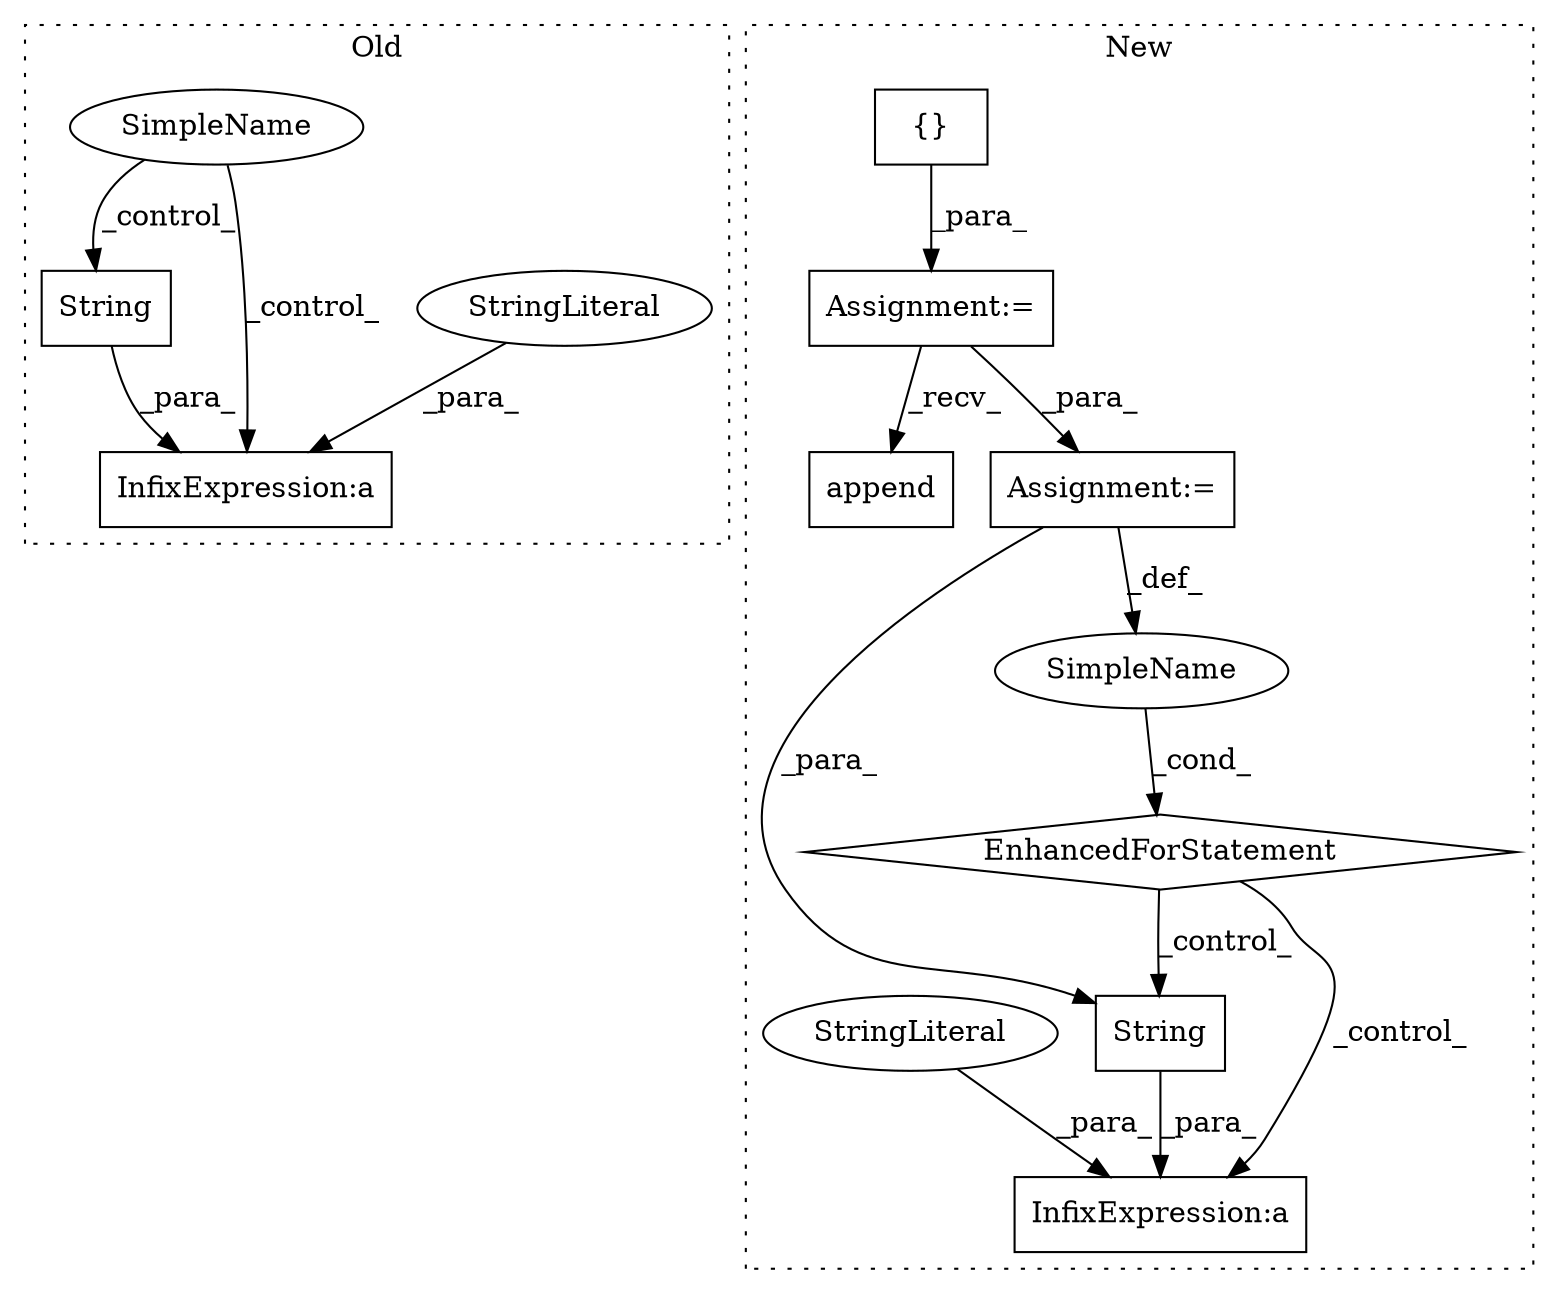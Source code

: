 digraph G {
subgraph cluster0 {
1 [label="String" a="32" s="4585,4647" l="7,1" shape="box"];
4 [label="InfixExpression:a" a="27" s="4582" l="3" shape="box"];
5 [label="StringLiteral" a="45" s="4539" l="43" shape="ellipse"];
6 [label="SimpleName" a="42" s="" l="" shape="ellipse"];
label = "Old";
style="dotted";
}
subgraph cluster1 {
2 [label="{}" a="4" s="4300" l="2" shape="box"];
3 [label="Assignment:=" a="7" s="4275" l="1" shape="box"];
7 [label="append" a="32" s="4697,4717" l="7,1" shape="box"];
8 [label="EnhancedForStatement" a="70" s="4812,4928" l="65,2" shape="diamond"];
9 [label="String" a="32" s="5057,5074" l="7,1" shape="box"];
10 [label="InfixExpression:a" a="27" s="5054" l="3" shape="box"];
11 [label="SimpleName" a="42" s="4896" l="7" shape="ellipse"];
12 [label="StringLiteral" a="45" s="5011" l="43" shape="ellipse"];
13 [label="Assignment:=" a="7" s="4764" l="1" shape="box"];
label = "New";
style="dotted";
}
1 -> 4 [label="_para_"];
2 -> 3 [label="_para_"];
3 -> 13 [label="_para_"];
3 -> 7 [label="_recv_"];
5 -> 4 [label="_para_"];
6 -> 1 [label="_control_"];
6 -> 4 [label="_control_"];
8 -> 10 [label="_control_"];
8 -> 9 [label="_control_"];
9 -> 10 [label="_para_"];
11 -> 8 [label="_cond_"];
12 -> 10 [label="_para_"];
13 -> 11 [label="_def_"];
13 -> 9 [label="_para_"];
}